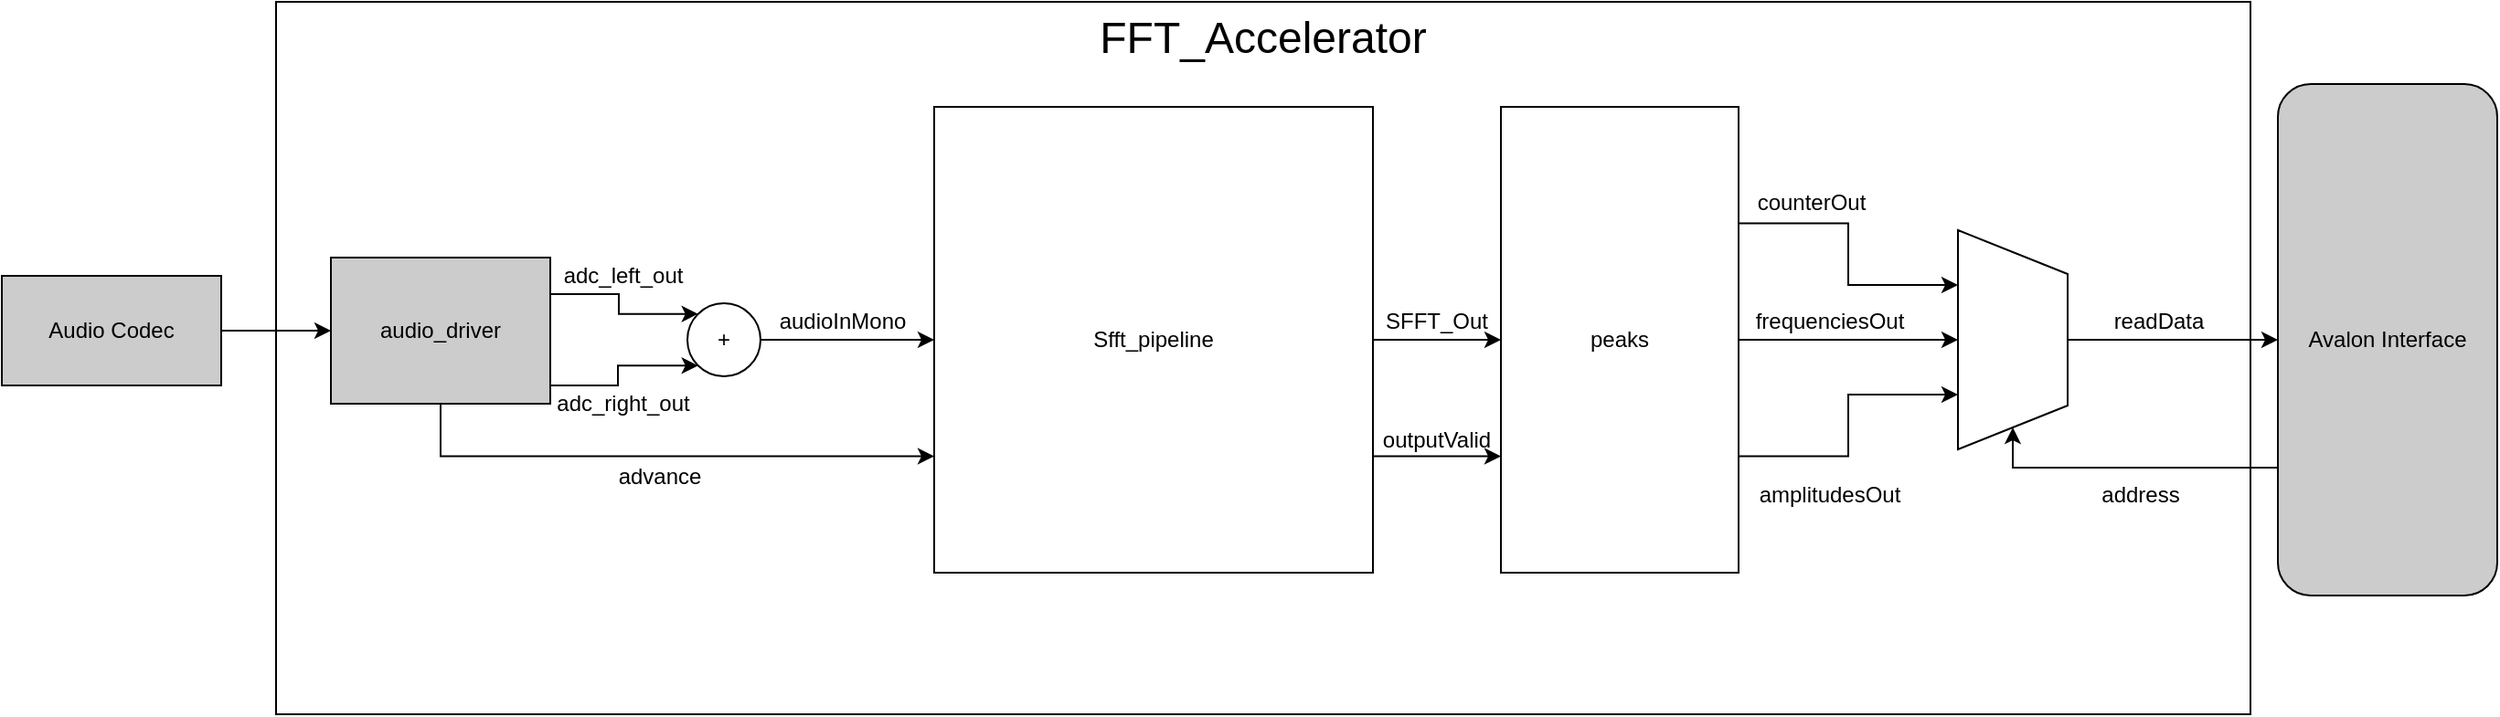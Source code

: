 <mxfile version="10.6.5" type="device"><diagram id="JxTZ72dCo235Wkz3AF6d" name="Page-1"><mxGraphModel dx="1640" dy="879" grid="1" gridSize="10" guides="1" tooltips="1" connect="1" arrows="1" fold="1" page="1" pageScale="1" pageWidth="850" pageHeight="1100" math="0" shadow="0"><root><mxCell id="0"/><mxCell id="1" parent="0"/><mxCell id="oagMAZzeWt0Y8eVrvsj8-12" style="edgeStyle=orthogonalEdgeStyle;rounded=0;orthogonalLoop=1;jettySize=auto;html=1;exitX=1;exitY=0.25;exitDx=0;exitDy=0;entryX=0;entryY=0;entryDx=0;entryDy=0;" edge="1" parent="1" source="oagMAZzeWt0Y8eVrvsj8-2" target="oagMAZzeWt0Y8eVrvsj8-6"><mxGeometry relative="1" as="geometry"/></mxCell><mxCell id="oagMAZzeWt0Y8eVrvsj8-13" style="edgeStyle=orthogonalEdgeStyle;rounded=0;orthogonalLoop=1;jettySize=auto;html=1;exitX=1;exitY=0.75;exitDx=0;exitDy=0;entryX=0;entryY=1;entryDx=0;entryDy=0;" edge="1" parent="1" source="oagMAZzeWt0Y8eVrvsj8-2" target="oagMAZzeWt0Y8eVrvsj8-6"><mxGeometry relative="1" as="geometry"><Array as="points"><mxPoint x="330" y="320"/><mxPoint x="367" y="320"/><mxPoint x="367" y="309"/></Array></mxGeometry></mxCell><mxCell id="oagMAZzeWt0Y8eVrvsj8-19" style="edgeStyle=orthogonalEdgeStyle;rounded=0;orthogonalLoop=1;jettySize=auto;html=1;exitX=0.5;exitY=1;exitDx=0;exitDy=0;entryX=0;entryY=0.75;entryDx=0;entryDy=0;" edge="1" parent="1" source="oagMAZzeWt0Y8eVrvsj8-2" target="oagMAZzeWt0Y8eVrvsj8-4"><mxGeometry relative="1" as="geometry"/></mxCell><mxCell id="oagMAZzeWt0Y8eVrvsj8-2" value="audio_driver&lt;br&gt;" style="rounded=0;whiteSpace=wrap;html=1;fillColor=#CCCCCC;" vertex="1" parent="1"><mxGeometry x="210" y="250" width="120" height="80" as="geometry"/></mxCell><mxCell id="oagMAZzeWt0Y8eVrvsj8-10" style="edgeStyle=orthogonalEdgeStyle;rounded=0;orthogonalLoop=1;jettySize=auto;html=1;exitX=1;exitY=0.5;exitDx=0;exitDy=0;entryX=0;entryY=0.5;entryDx=0;entryDy=0;" edge="1" parent="1" source="oagMAZzeWt0Y8eVrvsj8-3" target="oagMAZzeWt0Y8eVrvsj8-2"><mxGeometry relative="1" as="geometry"/></mxCell><mxCell id="oagMAZzeWt0Y8eVrvsj8-3" value="Audio Codec&lt;br&gt;" style="rounded=0;whiteSpace=wrap;html=1;fillColor=#CCCCCC;" vertex="1" parent="1"><mxGeometry x="30" y="260" width="120" height="60" as="geometry"/></mxCell><mxCell id="oagMAZzeWt0Y8eVrvsj8-18" style="edgeStyle=orthogonalEdgeStyle;rounded=0;orthogonalLoop=1;jettySize=auto;html=1;exitX=1;exitY=0.5;exitDx=0;exitDy=0;entryX=0;entryY=0.5;entryDx=0;entryDy=0;" edge="1" parent="1" source="oagMAZzeWt0Y8eVrvsj8-4" target="oagMAZzeWt0Y8eVrvsj8-7"><mxGeometry relative="1" as="geometry"/></mxCell><mxCell id="oagMAZzeWt0Y8eVrvsj8-23" style="edgeStyle=orthogonalEdgeStyle;rounded=0;orthogonalLoop=1;jettySize=auto;html=1;exitX=1;exitY=0.75;exitDx=0;exitDy=0;entryX=0;entryY=0.75;entryDx=0;entryDy=0;" edge="1" parent="1" source="oagMAZzeWt0Y8eVrvsj8-4" target="oagMAZzeWt0Y8eVrvsj8-7"><mxGeometry relative="1" as="geometry"/></mxCell><mxCell id="oagMAZzeWt0Y8eVrvsj8-4" value="Sfft_pipeline&lt;br&gt;" style="rounded=0;whiteSpace=wrap;html=1;" vertex="1" parent="1"><mxGeometry x="540" y="167.5" width="240" height="255" as="geometry"/></mxCell><mxCell id="oagMAZzeWt0Y8eVrvsj8-14" style="edgeStyle=orthogonalEdgeStyle;rounded=0;orthogonalLoop=1;jettySize=auto;html=1;exitX=1;exitY=0.5;exitDx=0;exitDy=0;entryX=0;entryY=0.5;entryDx=0;entryDy=0;" edge="1" parent="1" source="oagMAZzeWt0Y8eVrvsj8-6" target="oagMAZzeWt0Y8eVrvsj8-4"><mxGeometry relative="1" as="geometry"/></mxCell><mxCell id="oagMAZzeWt0Y8eVrvsj8-6" value="+" style="ellipse;whiteSpace=wrap;html=1;aspect=fixed;" vertex="1" parent="1"><mxGeometry x="405" y="275" width="40" height="40" as="geometry"/></mxCell><mxCell id="oagMAZzeWt0Y8eVrvsj8-25" style="edgeStyle=orthogonalEdgeStyle;rounded=0;orthogonalLoop=1;jettySize=auto;html=1;exitX=1;exitY=0.25;exitDx=0;exitDy=0;entryX=0.25;entryY=1;entryDx=0;entryDy=0;" edge="1" parent="1" source="oagMAZzeWt0Y8eVrvsj8-7" target="oagMAZzeWt0Y8eVrvsj8-9"><mxGeometry relative="1" as="geometry"/></mxCell><mxCell id="oagMAZzeWt0Y8eVrvsj8-26" style="edgeStyle=orthogonalEdgeStyle;rounded=0;orthogonalLoop=1;jettySize=auto;html=1;exitX=1;exitY=0.5;exitDx=0;exitDy=0;entryX=0.5;entryY=1;entryDx=0;entryDy=0;" edge="1" parent="1" source="oagMAZzeWt0Y8eVrvsj8-7" target="oagMAZzeWt0Y8eVrvsj8-9"><mxGeometry relative="1" as="geometry"/></mxCell><mxCell id="oagMAZzeWt0Y8eVrvsj8-27" style="edgeStyle=orthogonalEdgeStyle;rounded=0;orthogonalLoop=1;jettySize=auto;html=1;exitX=1;exitY=0.75;exitDx=0;exitDy=0;entryX=0.75;entryY=1;entryDx=0;entryDy=0;" edge="1" parent="1" source="oagMAZzeWt0Y8eVrvsj8-7" target="oagMAZzeWt0Y8eVrvsj8-9"><mxGeometry relative="1" as="geometry"/></mxCell><mxCell id="oagMAZzeWt0Y8eVrvsj8-7" value="peaks&lt;br&gt;" style="rounded=0;whiteSpace=wrap;html=1;" vertex="1" parent="1"><mxGeometry x="850" y="167.5" width="130" height="255" as="geometry"/></mxCell><mxCell id="oagMAZzeWt0Y8eVrvsj8-35" style="edgeStyle=orthogonalEdgeStyle;rounded=0;orthogonalLoop=1;jettySize=auto;html=1;exitX=0.5;exitY=0;exitDx=0;exitDy=0;entryX=0;entryY=0.5;entryDx=0;entryDy=0;" edge="1" parent="1" source="oagMAZzeWt0Y8eVrvsj8-9" target="oagMAZzeWt0Y8eVrvsj8-34"><mxGeometry relative="1" as="geometry"/></mxCell><mxCell id="oagMAZzeWt0Y8eVrvsj8-9" value="" style="shape=trapezoid;perimeter=trapezoidPerimeter;whiteSpace=wrap;html=1;rotation=90;" vertex="1" parent="1"><mxGeometry x="1070" y="265" width="120" height="60" as="geometry"/></mxCell><mxCell id="oagMAZzeWt0Y8eVrvsj8-15" value="adc_left_out&lt;br&gt;" style="text;html=1;strokeColor=none;fillColor=none;align=center;verticalAlign=middle;whiteSpace=wrap;rounded=0;" vertex="1" parent="1"><mxGeometry x="350" y="250" width="40" height="20" as="geometry"/></mxCell><mxCell id="oagMAZzeWt0Y8eVrvsj8-16" value="adc_right_out&lt;br&gt;" style="text;html=1;strokeColor=none;fillColor=none;align=center;verticalAlign=middle;whiteSpace=wrap;rounded=0;" vertex="1" parent="1"><mxGeometry x="350" y="320" width="40" height="20" as="geometry"/></mxCell><mxCell id="oagMAZzeWt0Y8eVrvsj8-17" value="audioInMono&lt;br&gt;" style="text;html=1;strokeColor=none;fillColor=none;align=center;verticalAlign=middle;whiteSpace=wrap;rounded=0;" vertex="1" parent="1"><mxGeometry x="470" y="275" width="40" height="20" as="geometry"/></mxCell><mxCell id="oagMAZzeWt0Y8eVrvsj8-20" value="advance&lt;br&gt;" style="text;html=1;strokeColor=none;fillColor=none;align=center;verticalAlign=middle;whiteSpace=wrap;rounded=0;" vertex="1" parent="1"><mxGeometry x="370" y="360" width="40" height="20" as="geometry"/></mxCell><mxCell id="oagMAZzeWt0Y8eVrvsj8-21" value="SFFT_Out&lt;br&gt;" style="text;html=1;strokeColor=none;fillColor=none;align=center;verticalAlign=middle;whiteSpace=wrap;rounded=0;" vertex="1" parent="1"><mxGeometry x="795" y="275" width="40" height="20" as="geometry"/></mxCell><mxCell id="oagMAZzeWt0Y8eVrvsj8-24" value="outputValid&lt;br&gt;" style="text;html=1;strokeColor=none;fillColor=none;align=center;verticalAlign=middle;whiteSpace=wrap;rounded=0;" vertex="1" parent="1"><mxGeometry x="795" y="340" width="40" height="20" as="geometry"/></mxCell><mxCell id="oagMAZzeWt0Y8eVrvsj8-28" value="counterOut" style="text;html=1;strokeColor=none;fillColor=none;align=center;verticalAlign=middle;whiteSpace=wrap;rounded=0;" vertex="1" parent="1"><mxGeometry x="1000" y="210" width="40" height="20" as="geometry"/></mxCell><mxCell id="oagMAZzeWt0Y8eVrvsj8-29" value="frequenciesOut" style="text;html=1;strokeColor=none;fillColor=none;align=center;verticalAlign=middle;whiteSpace=wrap;rounded=0;" vertex="1" parent="1"><mxGeometry x="1010" y="275" width="40" height="20" as="geometry"/></mxCell><mxCell id="oagMAZzeWt0Y8eVrvsj8-30" value="amplitudesOut" style="text;html=1;strokeColor=none;fillColor=none;align=center;verticalAlign=middle;whiteSpace=wrap;rounded=0;" vertex="1" parent="1"><mxGeometry x="1010" y="370" width="40" height="20" as="geometry"/></mxCell><mxCell id="oagMAZzeWt0Y8eVrvsj8-36" style="edgeStyle=orthogonalEdgeStyle;rounded=0;orthogonalLoop=1;jettySize=auto;html=1;exitX=0;exitY=0.75;exitDx=0;exitDy=0;entryX=1;entryY=0.5;entryDx=0;entryDy=0;" edge="1" parent="1" source="oagMAZzeWt0Y8eVrvsj8-34" target="oagMAZzeWt0Y8eVrvsj8-9"><mxGeometry relative="1" as="geometry"><Array as="points"><mxPoint x="1130" y="365"/></Array></mxGeometry></mxCell><mxCell id="oagMAZzeWt0Y8eVrvsj8-34" value="Avalon Interface" style="rounded=1;whiteSpace=wrap;html=1;fillColor=#CCCCCC;" vertex="1" parent="1"><mxGeometry x="1275" y="155" width="120" height="280" as="geometry"/></mxCell><mxCell id="oagMAZzeWt0Y8eVrvsj8-37" value="address" style="text;html=1;strokeColor=none;fillColor=none;align=center;verticalAlign=middle;whiteSpace=wrap;rounded=0;" vertex="1" parent="1"><mxGeometry x="1180" y="370" width="40" height="20" as="geometry"/></mxCell><mxCell id="oagMAZzeWt0Y8eVrvsj8-38" value="readData" style="text;html=1;strokeColor=none;fillColor=none;align=center;verticalAlign=middle;whiteSpace=wrap;rounded=0;" vertex="1" parent="1"><mxGeometry x="1190" y="275" width="40" height="20" as="geometry"/></mxCell><mxCell id="oagMAZzeWt0Y8eVrvsj8-39" value="" style="rounded=0;whiteSpace=wrap;html=1;fillColor=none;" vertex="1" parent="1"><mxGeometry x="180" y="110" width="1080" height="390" as="geometry"/></mxCell><mxCell id="oagMAZzeWt0Y8eVrvsj8-40" value="&lt;font style=&quot;font-size: 24px&quot;&gt;FFT_Accelerator&lt;/font&gt;" style="text;html=1;strokeColor=none;fillColor=none;align=center;verticalAlign=middle;whiteSpace=wrap;rounded=0;" vertex="1" parent="1"><mxGeometry x="700" y="120" width="40" height="20" as="geometry"/></mxCell></root></mxGraphModel></diagram></mxfile>
